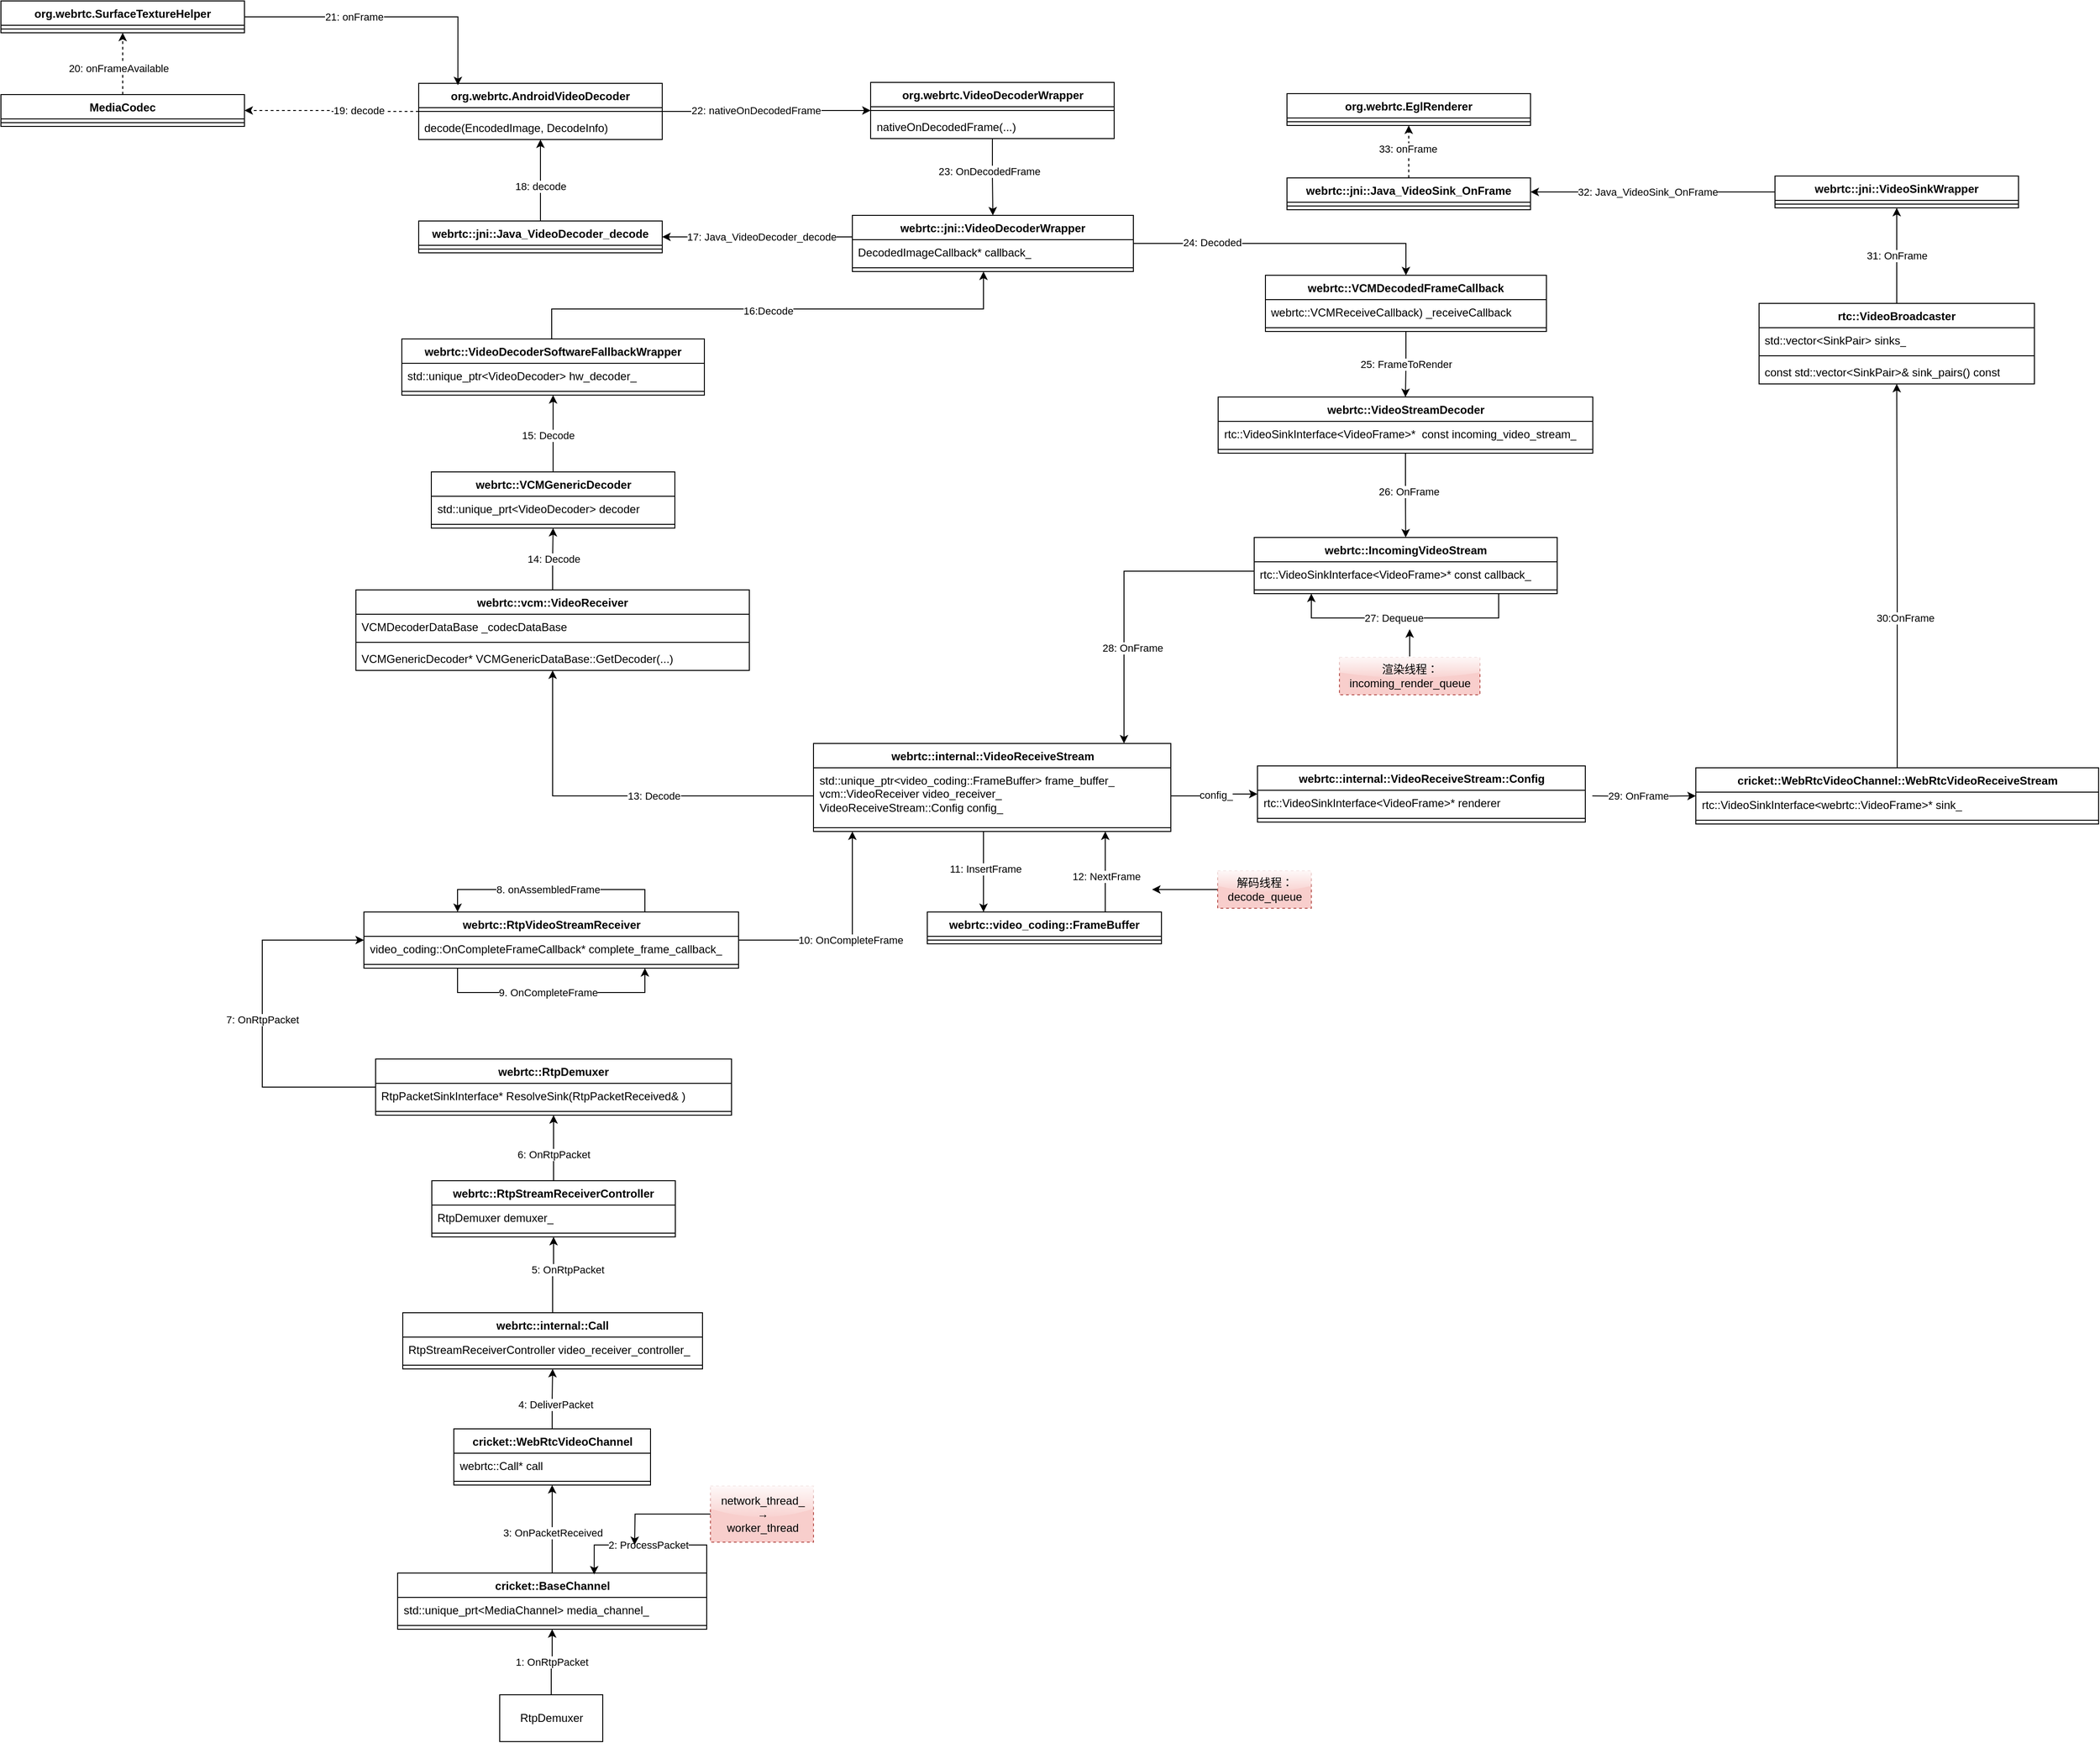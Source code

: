 <mxfile version="21.2.9" type="github">
  <diagram name="第 1 页" id="Y91na4Gqch_BXD1U8QAK">
    <mxGraphModel dx="2069" dy="1964" grid="1" gridSize="10" guides="1" tooltips="1" connect="1" arrows="1" fold="1" page="1" pageScale="1" pageWidth="827" pageHeight="1169" math="0" shadow="0">
      <root>
        <mxCell id="0" />
        <mxCell id="1" parent="0" />
        <mxCell id="4hhniNHDBgQG4xEoEFMH-8" style="edgeStyle=orthogonalEdgeStyle;rounded=0;orthogonalLoop=1;jettySize=auto;html=1;" parent="1" source="WFpVP7fEPTeog7pK3lov-11" target="WFpVP7fEPTeog7pK3lov-22" edge="1">
          <mxGeometry relative="1" as="geometry" />
        </mxCell>
        <mxCell id="4hhniNHDBgQG4xEoEFMH-9" value="3: OnPacketReceived" style="edgeLabel;html=1;align=center;verticalAlign=middle;resizable=0;points=[];" parent="4hhniNHDBgQG4xEoEFMH-8" vertex="1" connectable="0">
          <mxGeometry x="-0.074" relative="1" as="geometry">
            <mxPoint as="offset" />
          </mxGeometry>
        </mxCell>
        <mxCell id="WFpVP7fEPTeog7pK3lov-11" value="cricket::BaseChannel" style="swimlane;fontStyle=1;align=center;verticalAlign=top;childLayout=stackLayout;horizontal=1;startSize=26;horizontalStack=0;resizeParent=1;resizeParentMax=0;resizeLast=0;collapsible=1;marginBottom=0;whiteSpace=wrap;html=1;" parent="1" vertex="1">
          <mxGeometry x="-315.5" y="1150" width="330" height="60" as="geometry">
            <mxRectangle x="810" y="586" width="210" height="30" as="alternateBounds" />
          </mxGeometry>
        </mxCell>
        <mxCell id="WFpVP7fEPTeog7pK3lov-12" value="std::unique_prt&amp;lt;MediaChannel&amp;gt; media_channel_" style="text;strokeColor=none;fillColor=none;align=left;verticalAlign=top;spacingLeft=4;spacingRight=4;overflow=hidden;rotatable=0;points=[[0,0.5],[1,0.5]];portConstraint=eastwest;whiteSpace=wrap;html=1;" parent="WFpVP7fEPTeog7pK3lov-11" vertex="1">
          <mxGeometry y="26" width="330" height="26" as="geometry" />
        </mxCell>
        <mxCell id="WFpVP7fEPTeog7pK3lov-13" value="" style="line;strokeWidth=1;fillColor=none;align=left;verticalAlign=middle;spacingTop=-1;spacingLeft=3;spacingRight=3;rotatable=0;labelPosition=right;points=[];portConstraint=eastwest;strokeColor=inherit;" parent="WFpVP7fEPTeog7pK3lov-11" vertex="1">
          <mxGeometry y="52" width="330" height="8" as="geometry" />
        </mxCell>
        <mxCell id="WFpVP7fEPTeog7pK3lov-17" value="1: OnRtpPacket" style="edgeStyle=orthogonalEdgeStyle;rounded=0;orthogonalLoop=1;jettySize=auto;html=1;" parent="1" source="WFpVP7fEPTeog7pK3lov-16" target="WFpVP7fEPTeog7pK3lov-11" edge="1">
          <mxGeometry relative="1" as="geometry" />
        </mxCell>
        <mxCell id="WFpVP7fEPTeog7pK3lov-16" value="RtpDemuxer" style="html=1;whiteSpace=wrap;" parent="1" vertex="1">
          <mxGeometry x="-206.5" y="1280" width="110" height="50" as="geometry" />
        </mxCell>
        <mxCell id="WFpVP7fEPTeog7pK3lov-32" style="edgeStyle=orthogonalEdgeStyle;rounded=0;orthogonalLoop=1;jettySize=auto;html=1;" parent="1" source="WFpVP7fEPTeog7pK3lov-22" target="WFpVP7fEPTeog7pK3lov-28" edge="1">
          <mxGeometry relative="1" as="geometry" />
        </mxCell>
        <mxCell id="WFpVP7fEPTeog7pK3lov-33" value="4: DeliverPacket" style="edgeLabel;html=1;align=center;verticalAlign=middle;resizable=0;points=[];" parent="WFpVP7fEPTeog7pK3lov-32" vertex="1" connectable="0">
          <mxGeometry x="-0.257" y="2" relative="1" as="geometry">
            <mxPoint x="5" y="-2" as="offset" />
          </mxGeometry>
        </mxCell>
        <mxCell id="WFpVP7fEPTeog7pK3lov-22" value="cricket::WebRtcVideoChannel" style="swimlane;fontStyle=1;align=center;verticalAlign=top;childLayout=stackLayout;horizontal=1;startSize=26;horizontalStack=0;resizeParent=1;resizeParentMax=0;resizeLast=0;collapsible=1;marginBottom=0;whiteSpace=wrap;html=1;" parent="1" vertex="1">
          <mxGeometry x="-255.5" y="996" width="210" height="60" as="geometry">
            <mxRectangle x="800" y="461" width="230" height="30" as="alternateBounds" />
          </mxGeometry>
        </mxCell>
        <mxCell id="WFpVP7fEPTeog7pK3lov-23" value="webrtc::Call* call" style="text;strokeColor=none;fillColor=none;align=left;verticalAlign=top;spacingLeft=4;spacingRight=4;overflow=hidden;rotatable=0;points=[[0,0.5],[1,0.5]];portConstraint=eastwest;whiteSpace=wrap;html=1;" parent="WFpVP7fEPTeog7pK3lov-22" vertex="1">
          <mxGeometry y="26" width="210" height="26" as="geometry" />
        </mxCell>
        <mxCell id="WFpVP7fEPTeog7pK3lov-24" value="" style="line;strokeWidth=1;fillColor=none;align=left;verticalAlign=middle;spacingTop=-1;spacingLeft=3;spacingRight=3;rotatable=0;labelPosition=right;points=[];portConstraint=eastwest;strokeColor=inherit;" parent="WFpVP7fEPTeog7pK3lov-22" vertex="1">
          <mxGeometry y="52" width="210" height="8" as="geometry" />
        </mxCell>
        <mxCell id="WFpVP7fEPTeog7pK3lov-38" style="edgeStyle=orthogonalEdgeStyle;rounded=0;orthogonalLoop=1;jettySize=auto;html=1;" parent="1" source="WFpVP7fEPTeog7pK3lov-28" target="WFpVP7fEPTeog7pK3lov-34" edge="1">
          <mxGeometry relative="1" as="geometry" />
        </mxCell>
        <mxCell id="WFpVP7fEPTeog7pK3lov-39" value="5: OnRtpPacket" style="edgeLabel;html=1;align=center;verticalAlign=middle;resizable=0;points=[];" parent="WFpVP7fEPTeog7pK3lov-38" vertex="1" connectable="0">
          <mxGeometry x="0.217" y="-4" relative="1" as="geometry">
            <mxPoint x="11" y="3" as="offset" />
          </mxGeometry>
        </mxCell>
        <mxCell id="WFpVP7fEPTeog7pK3lov-28" value="webrtc::internal::Call" style="swimlane;fontStyle=1;align=center;verticalAlign=top;childLayout=stackLayout;horizontal=1;startSize=26;horizontalStack=0;resizeParent=1;resizeParentMax=0;resizeLast=0;collapsible=1;marginBottom=0;whiteSpace=wrap;html=1;" parent="1" vertex="1">
          <mxGeometry x="-310" y="872" width="320" height="60" as="geometry">
            <mxRectangle x="-310" y="888" width="200" height="30" as="alternateBounds" />
          </mxGeometry>
        </mxCell>
        <mxCell id="WFpVP7fEPTeog7pK3lov-29" value="RtpStreamReceiverController video_receiver_controller_" style="text;strokeColor=none;fillColor=none;align=left;verticalAlign=top;spacingLeft=4;spacingRight=4;overflow=hidden;rotatable=0;points=[[0,0.5],[1,0.5]];portConstraint=eastwest;whiteSpace=wrap;html=1;" parent="WFpVP7fEPTeog7pK3lov-28" vertex="1">
          <mxGeometry y="26" width="320" height="26" as="geometry" />
        </mxCell>
        <mxCell id="WFpVP7fEPTeog7pK3lov-30" value="" style="line;strokeWidth=1;fillColor=none;align=left;verticalAlign=middle;spacingTop=-1;spacingLeft=3;spacingRight=3;rotatable=0;labelPosition=right;points=[];portConstraint=eastwest;strokeColor=inherit;" parent="WFpVP7fEPTeog7pK3lov-28" vertex="1">
          <mxGeometry y="52" width="320" height="8" as="geometry" />
        </mxCell>
        <mxCell id="WFpVP7fEPTeog7pK3lov-44" style="edgeStyle=orthogonalEdgeStyle;rounded=0;orthogonalLoop=1;jettySize=auto;html=1;" parent="1" source="WFpVP7fEPTeog7pK3lov-34" target="WFpVP7fEPTeog7pK3lov-40" edge="1">
          <mxGeometry relative="1" as="geometry" />
        </mxCell>
        <mxCell id="WFpVP7fEPTeog7pK3lov-45" value="6: OnRtpPacket" style="edgeLabel;html=1;align=center;verticalAlign=middle;resizable=0;points=[];" parent="WFpVP7fEPTeog7pK3lov-44" vertex="1" connectable="0">
          <mxGeometry x="-0.18" relative="1" as="geometry">
            <mxPoint as="offset" />
          </mxGeometry>
        </mxCell>
        <mxCell id="WFpVP7fEPTeog7pK3lov-34" value="webrtc::RtpStreamReceiverController" style="swimlane;fontStyle=1;align=center;verticalAlign=top;childLayout=stackLayout;horizontal=1;startSize=26;horizontalStack=0;resizeParent=1;resizeParentMax=0;resizeLast=0;collapsible=1;marginBottom=0;whiteSpace=wrap;html=1;" parent="1" vertex="1">
          <mxGeometry x="-279" y="731" width="260" height="60" as="geometry">
            <mxRectangle x="-48" y="461" width="260" height="30" as="alternateBounds" />
          </mxGeometry>
        </mxCell>
        <mxCell id="WFpVP7fEPTeog7pK3lov-35" value="RtpDemuxer demuxer_" style="text;strokeColor=none;fillColor=none;align=left;verticalAlign=top;spacingLeft=4;spacingRight=4;overflow=hidden;rotatable=0;points=[[0,0.5],[1,0.5]];portConstraint=eastwest;whiteSpace=wrap;html=1;" parent="WFpVP7fEPTeog7pK3lov-34" vertex="1">
          <mxGeometry y="26" width="260" height="26" as="geometry" />
        </mxCell>
        <mxCell id="WFpVP7fEPTeog7pK3lov-36" value="" style="line;strokeWidth=1;fillColor=none;align=left;verticalAlign=middle;spacingTop=-1;spacingLeft=3;spacingRight=3;rotatable=0;labelPosition=right;points=[];portConstraint=eastwest;strokeColor=inherit;" parent="WFpVP7fEPTeog7pK3lov-34" vertex="1">
          <mxGeometry y="52" width="260" height="8" as="geometry" />
        </mxCell>
        <mxCell id="4hhniNHDBgQG4xEoEFMH-42" value="7: OnRtpPacket" style="edgeStyle=orthogonalEdgeStyle;rounded=0;orthogonalLoop=1;jettySize=auto;html=1;" parent="1" source="WFpVP7fEPTeog7pK3lov-40" target="WFpVP7fEPTeog7pK3lov-46" edge="1">
          <mxGeometry relative="1" as="geometry">
            <Array as="points">
              <mxPoint x="-460" y="631" />
              <mxPoint x="-460" y="474" />
            </Array>
          </mxGeometry>
        </mxCell>
        <mxCell id="WFpVP7fEPTeog7pK3lov-40" value="webrtc::RtpDemuxer" style="swimlane;fontStyle=1;align=center;verticalAlign=top;childLayout=stackLayout;horizontal=1;startSize=26;horizontalStack=0;resizeParent=1;resizeParentMax=0;resizeLast=0;collapsible=1;marginBottom=0;whiteSpace=wrap;html=1;" parent="1" vertex="1">
          <mxGeometry x="-339" y="601" width="380" height="60" as="geometry">
            <mxRectangle x="-6" y="370" width="176" height="30" as="alternateBounds" />
          </mxGeometry>
        </mxCell>
        <mxCell id="WFpVP7fEPTeog7pK3lov-41" value="RtpPacketSinkInterface* ResolveSink(RtpPacketReceived&amp;amp; )" style="text;strokeColor=none;fillColor=none;align=left;verticalAlign=top;spacingLeft=4;spacingRight=4;overflow=hidden;rotatable=0;points=[[0,0.5],[1,0.5]];portConstraint=eastwest;whiteSpace=wrap;html=1;" parent="WFpVP7fEPTeog7pK3lov-40" vertex="1">
          <mxGeometry y="26" width="380" height="26" as="geometry" />
        </mxCell>
        <mxCell id="WFpVP7fEPTeog7pK3lov-42" value="" style="line;strokeWidth=1;fillColor=none;align=left;verticalAlign=middle;spacingTop=-1;spacingLeft=3;spacingRight=3;rotatable=0;labelPosition=right;points=[];portConstraint=eastwest;strokeColor=inherit;" parent="WFpVP7fEPTeog7pK3lov-40" vertex="1">
          <mxGeometry y="52" width="380" height="8" as="geometry" />
        </mxCell>
        <mxCell id="WFpVP7fEPTeog7pK3lov-56" value="10: OnCompleteFrame" style="edgeStyle=orthogonalEdgeStyle;rounded=0;orthogonalLoop=1;jettySize=auto;html=1;" parent="1" source="WFpVP7fEPTeog7pK3lov-46" target="WFpVP7fEPTeog7pK3lov-52" edge="1">
          <mxGeometry relative="1" as="geometry">
            <mxPoint x="880" y="385" as="targetPoint" />
            <Array as="points">
              <mxPoint x="170" y="474" />
            </Array>
          </mxGeometry>
        </mxCell>
        <mxCell id="WFpVP7fEPTeog7pK3lov-46" value="webrtc::RtpVideoStreamReceiver" style="swimlane;fontStyle=1;align=center;verticalAlign=top;childLayout=stackLayout;horizontal=1;startSize=26;horizontalStack=0;resizeParent=1;resizeParentMax=0;resizeLast=0;collapsible=1;marginBottom=0;whiteSpace=wrap;html=1;" parent="1" vertex="1">
          <mxGeometry x="-351.5" y="443.95" width="400" height="60" as="geometry">
            <mxRectangle x="300" y="370" width="290" height="30" as="alternateBounds" />
          </mxGeometry>
        </mxCell>
        <mxCell id="WFpVP7fEPTeog7pK3lov-47" value="video_coding::OnCompleteFrameCallback* complete_frame_callback_" style="text;strokeColor=none;fillColor=none;align=left;verticalAlign=top;spacingLeft=4;spacingRight=4;overflow=hidden;rotatable=0;points=[[0,0.5],[1,0.5]];portConstraint=eastwest;whiteSpace=wrap;html=1;" parent="WFpVP7fEPTeog7pK3lov-46" vertex="1">
          <mxGeometry y="26" width="400" height="26" as="geometry" />
        </mxCell>
        <mxCell id="WFpVP7fEPTeog7pK3lov-48" value="" style="line;strokeWidth=1;fillColor=none;align=left;verticalAlign=middle;spacingTop=-1;spacingLeft=3;spacingRight=3;rotatable=0;labelPosition=right;points=[];portConstraint=eastwest;strokeColor=inherit;" parent="WFpVP7fEPTeog7pK3lov-46" vertex="1">
          <mxGeometry y="52" width="400" height="8" as="geometry" />
        </mxCell>
        <mxCell id="4hhniNHDBgQG4xEoEFMH-48" style="edgeStyle=orthogonalEdgeStyle;rounded=0;orthogonalLoop=1;jettySize=auto;html=1;" parent="1" source="WFpVP7fEPTeog7pK3lov-52" target="WFpVP7fEPTeog7pK3lov-68" edge="1">
          <mxGeometry relative="1" as="geometry">
            <Array as="points">
              <mxPoint x="-150" y="320" />
            </Array>
          </mxGeometry>
        </mxCell>
        <mxCell id="4hhniNHDBgQG4xEoEFMH-49" value="13: Decode" style="edgeLabel;html=1;align=center;verticalAlign=middle;resizable=0;points=[];" parent="4hhniNHDBgQG4xEoEFMH-48" vertex="1" connectable="0">
          <mxGeometry x="0.125" y="2" relative="1" as="geometry">
            <mxPoint x="61" y="-2" as="offset" />
          </mxGeometry>
        </mxCell>
        <mxCell id="4hhniNHDBgQG4xEoEFMH-67" style="edgeStyle=orthogonalEdgeStyle;rounded=0;orthogonalLoop=1;jettySize=auto;html=1;" parent="1" source="WFpVP7fEPTeog7pK3lov-52" target="WFpVP7fEPTeog7pK3lov-79" edge="1">
          <mxGeometry relative="1" as="geometry">
            <Array as="points">
              <mxPoint x="310" y="390" />
              <mxPoint x="310" y="390" />
            </Array>
          </mxGeometry>
        </mxCell>
        <mxCell id="4hhniNHDBgQG4xEoEFMH-68" value="11: InsertFrame" style="edgeLabel;html=1;align=center;verticalAlign=middle;resizable=0;points=[];" parent="4hhniNHDBgQG4xEoEFMH-67" vertex="1" connectable="0">
          <mxGeometry x="-0.065" y="2" relative="1" as="geometry">
            <mxPoint as="offset" />
          </mxGeometry>
        </mxCell>
        <mxCell id="WFpVP7fEPTeog7pK3lov-52" value="webrtc::internal::VideoReceiveStream" style="swimlane;fontStyle=1;align=center;verticalAlign=top;childLayout=stackLayout;horizontal=1;startSize=26;horizontalStack=0;resizeParent=1;resizeParentMax=0;resizeLast=0;collapsible=1;marginBottom=0;whiteSpace=wrap;html=1;rotation=0;" parent="1" vertex="1">
          <mxGeometry x="128.5" y="264" width="381.5" height="94" as="geometry">
            <mxRectangle x="760" y="370" width="850" height="30" as="alternateBounds" />
          </mxGeometry>
        </mxCell>
        <mxCell id="WFpVP7fEPTeog7pK3lov-53" value="std::unique_ptr&amp;lt;video_coding::FrameBuffer&amp;gt; frame_buffer_&lt;br&gt;vcm::VideoReceiver video_receiver_&lt;br&gt;VideoReceiveStream::Config config_" style="text;strokeColor=none;fillColor=none;align=left;verticalAlign=top;spacingLeft=4;spacingRight=4;overflow=hidden;rotatable=0;points=[[0,0.5],[1,0.5]];portConstraint=eastwest;whiteSpace=wrap;html=1;rotation=0;" parent="WFpVP7fEPTeog7pK3lov-52" vertex="1">
          <mxGeometry y="26" width="381.5" height="60" as="geometry" />
        </mxCell>
        <mxCell id="WFpVP7fEPTeog7pK3lov-54" value="" style="line;strokeWidth=1;fillColor=none;align=left;verticalAlign=middle;spacingTop=-1;spacingLeft=3;spacingRight=3;rotatable=0;labelPosition=right;points=[];portConstraint=eastwest;strokeColor=inherit;" parent="WFpVP7fEPTeog7pK3lov-52" vertex="1">
          <mxGeometry y="86" width="381.5" height="8" as="geometry" />
        </mxCell>
        <mxCell id="WFpVP7fEPTeog7pK3lov-78" value="14: Decode" style="edgeStyle=orthogonalEdgeStyle;rounded=0;orthogonalLoop=1;jettySize=auto;html=1;" parent="1" source="WFpVP7fEPTeog7pK3lov-68" target="WFpVP7fEPTeog7pK3lov-74" edge="1">
          <mxGeometry relative="1" as="geometry" />
        </mxCell>
        <mxCell id="WFpVP7fEPTeog7pK3lov-68" value="webrtc::vcm::VideoReceiver" style="swimlane;fontStyle=1;align=center;verticalAlign=top;childLayout=stackLayout;horizontal=1;startSize=26;horizontalStack=0;resizeParent=1;resizeParentMax=0;resizeLast=0;collapsible=1;marginBottom=0;whiteSpace=wrap;html=1;" parent="1" vertex="1">
          <mxGeometry x="-360" y="100" width="420" height="86" as="geometry">
            <mxRectangle x="650" y="260" width="263" height="30" as="alternateBounds" />
          </mxGeometry>
        </mxCell>
        <mxCell id="WFpVP7fEPTeog7pK3lov-69" value="VCMDecoderDataBase _codecDataBase" style="text;strokeColor=none;fillColor=none;align=left;verticalAlign=top;spacingLeft=4;spacingRight=4;overflow=hidden;rotatable=0;points=[[0,0.5],[1,0.5]];portConstraint=eastwest;whiteSpace=wrap;html=1;" parent="WFpVP7fEPTeog7pK3lov-68" vertex="1">
          <mxGeometry y="26" width="420" height="26" as="geometry" />
        </mxCell>
        <mxCell id="WFpVP7fEPTeog7pK3lov-70" value="" style="line;strokeWidth=1;fillColor=none;align=left;verticalAlign=middle;spacingTop=-1;spacingLeft=3;spacingRight=3;rotatable=0;labelPosition=right;points=[];portConstraint=eastwest;strokeColor=inherit;" parent="WFpVP7fEPTeog7pK3lov-68" vertex="1">
          <mxGeometry y="52" width="420" height="8" as="geometry" />
        </mxCell>
        <mxCell id="WFpVP7fEPTeog7pK3lov-71" value="VCMGenericDecoder* VCMGenericDataBase::GetDecoder(...)" style="text;strokeColor=none;fillColor=none;align=left;verticalAlign=top;spacingLeft=4;spacingRight=4;overflow=hidden;rotatable=0;points=[[0,0.5],[1,0.5]];portConstraint=eastwest;whiteSpace=wrap;html=1;" parent="WFpVP7fEPTeog7pK3lov-68" vertex="1">
          <mxGeometry y="60" width="420" height="26" as="geometry" />
        </mxCell>
        <mxCell id="WFpVP7fEPTeog7pK3lov-101" style="edgeStyle=orthogonalEdgeStyle;rounded=0;orthogonalLoop=1;jettySize=auto;html=1;" parent="1" source="WFpVP7fEPTeog7pK3lov-74" target="WFpVP7fEPTeog7pK3lov-97" edge="1">
          <mxGeometry relative="1" as="geometry" />
        </mxCell>
        <mxCell id="WFpVP7fEPTeog7pK3lov-102" value="15: Decode" style="edgeLabel;html=1;align=center;verticalAlign=middle;resizable=0;points=[];" parent="WFpVP7fEPTeog7pK3lov-101" vertex="1" connectable="0">
          <mxGeometry x="-0.148" y="4" relative="1" as="geometry">
            <mxPoint x="-2" y="-4" as="offset" />
          </mxGeometry>
        </mxCell>
        <mxCell id="WFpVP7fEPTeog7pK3lov-74" value="webrtc::VCMGenericDecoder" style="swimlane;fontStyle=1;align=center;verticalAlign=top;childLayout=stackLayout;horizontal=1;startSize=26;horizontalStack=0;resizeParent=1;resizeParentMax=0;resizeLast=0;collapsible=1;marginBottom=0;whiteSpace=wrap;html=1;" parent="1" vertex="1">
          <mxGeometry x="-279.5" y="-26" width="260" height="60" as="geometry">
            <mxRectangle x="140" y="260" width="203" height="30" as="alternateBounds" />
          </mxGeometry>
        </mxCell>
        <mxCell id="WFpVP7fEPTeog7pK3lov-75" value="std::unique_prt&amp;lt;VideoDecoder&amp;gt; decoder" style="text;strokeColor=none;fillColor=none;align=left;verticalAlign=top;spacingLeft=4;spacingRight=4;overflow=hidden;rotatable=0;points=[[0,0.5],[1,0.5]];portConstraint=eastwest;whiteSpace=wrap;html=1;" parent="WFpVP7fEPTeog7pK3lov-74" vertex="1">
          <mxGeometry y="26" width="260" height="26" as="geometry" />
        </mxCell>
        <mxCell id="WFpVP7fEPTeog7pK3lov-76" value="" style="line;strokeWidth=1;fillColor=none;align=left;verticalAlign=middle;spacingTop=-1;spacingLeft=3;spacingRight=3;rotatable=0;labelPosition=right;points=[];portConstraint=eastwest;strokeColor=inherit;" parent="WFpVP7fEPTeog7pK3lov-74" vertex="1">
          <mxGeometry y="52" width="260" height="8" as="geometry" />
        </mxCell>
        <mxCell id="4hhniNHDBgQG4xEoEFMH-69" style="edgeStyle=orthogonalEdgeStyle;rounded=0;orthogonalLoop=1;jettySize=auto;html=1;" parent="1" source="WFpVP7fEPTeog7pK3lov-79" target="WFpVP7fEPTeog7pK3lov-52" edge="1">
          <mxGeometry relative="1" as="geometry">
            <Array as="points">
              <mxPoint x="440" y="390" />
              <mxPoint x="440" y="390" />
            </Array>
          </mxGeometry>
        </mxCell>
        <mxCell id="4hhniNHDBgQG4xEoEFMH-70" value="12: NextFrame" style="edgeLabel;html=1;align=center;verticalAlign=middle;resizable=0;points=[];" parent="4hhniNHDBgQG4xEoEFMH-69" vertex="1" connectable="0">
          <mxGeometry x="-0.103" y="-1" relative="1" as="geometry">
            <mxPoint as="offset" />
          </mxGeometry>
        </mxCell>
        <mxCell id="WFpVP7fEPTeog7pK3lov-79" value="webrtc::video_coding::FrameBuffer" style="swimlane;fontStyle=1;align=center;verticalAlign=top;childLayout=stackLayout;horizontal=1;startSize=26;horizontalStack=0;resizeParent=1;resizeParentMax=0;resizeLast=0;collapsible=1;marginBottom=0;whiteSpace=wrap;html=1;" parent="1" vertex="1">
          <mxGeometry x="250" y="443.95" width="250" height="34" as="geometry">
            <mxRectangle x="930" y="260" width="240" height="30" as="alternateBounds" />
          </mxGeometry>
        </mxCell>
        <mxCell id="WFpVP7fEPTeog7pK3lov-81" value="" style="line;strokeWidth=1;fillColor=none;align=left;verticalAlign=middle;spacingTop=-1;spacingLeft=3;spacingRight=3;rotatable=0;labelPosition=right;points=[];portConstraint=eastwest;strokeColor=inherit;" parent="WFpVP7fEPTeog7pK3lov-79" vertex="1">
          <mxGeometry y="26" width="250" height="8" as="geometry" />
        </mxCell>
        <mxCell id="WFpVP7fEPTeog7pK3lov-107" style="edgeStyle=orthogonalEdgeStyle;rounded=0;orthogonalLoop=1;jettySize=auto;html=1;" parent="1" source="WFpVP7fEPTeog7pK3lov-97" target="WFpVP7fEPTeog7pK3lov-103" edge="1">
          <mxGeometry relative="1" as="geometry">
            <Array as="points">
              <mxPoint x="-151" y="-200" />
              <mxPoint x="310" y="-200" />
            </Array>
          </mxGeometry>
        </mxCell>
        <mxCell id="WFpVP7fEPTeog7pK3lov-108" value="16:Decode" style="edgeLabel;html=1;align=center;verticalAlign=middle;resizable=0;points=[];" parent="WFpVP7fEPTeog7pK3lov-107" vertex="1" connectable="0">
          <mxGeometry x="-0.017" y="-2" relative="1" as="geometry">
            <mxPoint x="1" as="offset" />
          </mxGeometry>
        </mxCell>
        <mxCell id="WFpVP7fEPTeog7pK3lov-97" value="webrtc::VideoDecoderSoftwareFallbackWrapper" style="swimlane;fontStyle=1;align=center;verticalAlign=top;childLayout=stackLayout;horizontal=1;startSize=26;horizontalStack=0;resizeParent=1;resizeParentMax=0;resizeLast=0;collapsible=1;marginBottom=0;whiteSpace=wrap;html=1;" parent="1" vertex="1">
          <mxGeometry x="-311" y="-168" width="323" height="60" as="geometry">
            <mxRectangle x="-267" y="262" width="299" height="30" as="alternateBounds" />
          </mxGeometry>
        </mxCell>
        <mxCell id="WFpVP7fEPTeog7pK3lov-98" value="std::unique_ptr&amp;lt;VideoDecoder&amp;gt; hw_decoder_" style="text;strokeColor=none;fillColor=none;align=left;verticalAlign=top;spacingLeft=4;spacingRight=4;overflow=hidden;rotatable=0;points=[[0,0.5],[1,0.5]];portConstraint=eastwest;whiteSpace=wrap;html=1;" parent="WFpVP7fEPTeog7pK3lov-97" vertex="1">
          <mxGeometry y="26" width="323" height="26" as="geometry" />
        </mxCell>
        <mxCell id="WFpVP7fEPTeog7pK3lov-99" value="" style="line;strokeWidth=1;fillColor=none;align=left;verticalAlign=middle;spacingTop=-1;spacingLeft=3;spacingRight=3;rotatable=0;labelPosition=right;points=[];portConstraint=eastwest;strokeColor=inherit;" parent="WFpVP7fEPTeog7pK3lov-97" vertex="1">
          <mxGeometry y="52" width="323" height="8" as="geometry" />
        </mxCell>
        <mxCell id="4hhniNHDBgQG4xEoEFMH-19" style="edgeStyle=orthogonalEdgeStyle;rounded=0;orthogonalLoop=1;jettySize=auto;html=1;" parent="1" source="WFpVP7fEPTeog7pK3lov-103" target="WFpVP7fEPTeog7pK3lov-109" edge="1">
          <mxGeometry relative="1" as="geometry">
            <Array as="points">
              <mxPoint x="80" y="-277" />
              <mxPoint x="80" y="-277" />
            </Array>
          </mxGeometry>
        </mxCell>
        <mxCell id="4hhniNHDBgQG4xEoEFMH-20" value="17: Java_VideoDecoder_decode" style="edgeLabel;html=1;align=center;verticalAlign=middle;resizable=0;points=[];" parent="4hhniNHDBgQG4xEoEFMH-19" vertex="1" connectable="0">
          <mxGeometry x="0.21" relative="1" as="geometry">
            <mxPoint x="26" as="offset" />
          </mxGeometry>
        </mxCell>
        <mxCell id="4hhniNHDBgQG4xEoEFMH-34" style="edgeStyle=orthogonalEdgeStyle;rounded=0;orthogonalLoop=1;jettySize=auto;html=1;" parent="1" source="WFpVP7fEPTeog7pK3lov-103" target="WFpVP7fEPTeog7pK3lov-152" edge="1">
          <mxGeometry relative="1" as="geometry" />
        </mxCell>
        <mxCell id="4hhniNHDBgQG4xEoEFMH-35" value="24: Decoded" style="edgeLabel;html=1;align=center;verticalAlign=middle;resizable=0;points=[];" parent="4hhniNHDBgQG4xEoEFMH-34" vertex="1" connectable="0">
          <mxGeometry x="-0.486" y="2" relative="1" as="geometry">
            <mxPoint y="1" as="offset" />
          </mxGeometry>
        </mxCell>
        <mxCell id="WFpVP7fEPTeog7pK3lov-103" value="webrtc::jni::VideoDecoderWrapper" style="swimlane;fontStyle=1;align=center;verticalAlign=top;childLayout=stackLayout;horizontal=1;startSize=26;horizontalStack=0;resizeParent=1;resizeParentMax=0;resizeLast=0;collapsible=1;marginBottom=0;whiteSpace=wrap;html=1;rotation=0;" parent="1" vertex="1">
          <mxGeometry x="170" y="-300" width="300" height="60" as="geometry">
            <mxRectangle x="-317" y="170" width="1287" height="30" as="alternateBounds" />
          </mxGeometry>
        </mxCell>
        <mxCell id="WFpVP7fEPTeog7pK3lov-104" value="DecodedImageCallback* callback_" style="text;strokeColor=none;fillColor=none;align=left;verticalAlign=top;spacingLeft=4;spacingRight=4;overflow=hidden;rotatable=0;points=[[0,0.5],[1,0.5]];portConstraint=eastwest;whiteSpace=wrap;html=1;" parent="WFpVP7fEPTeog7pK3lov-103" vertex="1">
          <mxGeometry y="26" width="300" height="26" as="geometry" />
        </mxCell>
        <mxCell id="WFpVP7fEPTeog7pK3lov-105" value="" style="line;strokeWidth=1;fillColor=none;align=left;verticalAlign=middle;spacingTop=-1;spacingLeft=3;spacingRight=3;rotatable=0;labelPosition=right;points=[];portConstraint=eastwest;strokeColor=inherit;" parent="WFpVP7fEPTeog7pK3lov-103" vertex="1">
          <mxGeometry y="52" width="300" height="8" as="geometry" />
        </mxCell>
        <mxCell id="WFpVP7fEPTeog7pK3lov-217" style="edgeStyle=orthogonalEdgeStyle;rounded=0;orthogonalLoop=1;jettySize=auto;html=1;" parent="1" source="WFpVP7fEPTeog7pK3lov-109" target="WFpVP7fEPTeog7pK3lov-115" edge="1">
          <mxGeometry relative="1" as="geometry" />
        </mxCell>
        <mxCell id="WFpVP7fEPTeog7pK3lov-218" value="18: decode" style="edgeLabel;html=1;align=center;verticalAlign=middle;resizable=0;points=[];" parent="WFpVP7fEPTeog7pK3lov-217" vertex="1" connectable="0">
          <mxGeometry x="-0.237" y="-1" relative="1" as="geometry">
            <mxPoint x="-1" y="-4" as="offset" />
          </mxGeometry>
        </mxCell>
        <mxCell id="WFpVP7fEPTeog7pK3lov-109" value="webrtc::jni::Java_VideoDecoder_decode" style="swimlane;fontStyle=1;align=center;verticalAlign=top;childLayout=stackLayout;horizontal=1;startSize=26;horizontalStack=0;resizeParent=1;resizeParentMax=0;resizeLast=0;collapsible=1;marginBottom=0;whiteSpace=wrap;html=1;" parent="1" vertex="1">
          <mxGeometry x="-293" y="-294" width="260" height="34" as="geometry">
            <mxRectangle x="467" y="170" width="299" height="30" as="alternateBounds" />
          </mxGeometry>
        </mxCell>
        <mxCell id="WFpVP7fEPTeog7pK3lov-111" value="" style="line;strokeWidth=1;fillColor=none;align=left;verticalAlign=middle;spacingTop=-1;spacingLeft=3;spacingRight=3;rotatable=0;labelPosition=right;points=[];portConstraint=eastwest;strokeColor=inherit;" parent="WFpVP7fEPTeog7pK3lov-109" vertex="1">
          <mxGeometry y="26" width="260" height="8" as="geometry" />
        </mxCell>
        <mxCell id="4hhniNHDBgQG4xEoEFMH-50" style="edgeStyle=orthogonalEdgeStyle;rounded=0;orthogonalLoop=1;jettySize=auto;html=1;dashed=1;" parent="1" source="WFpVP7fEPTeog7pK3lov-115" target="WFpVP7fEPTeog7pK3lov-124" edge="1">
          <mxGeometry relative="1" as="geometry" />
        </mxCell>
        <mxCell id="4hhniNHDBgQG4xEoEFMH-51" value="19: decode" style="edgeLabel;html=1;align=center;verticalAlign=middle;resizable=0;points=[];" parent="4hhniNHDBgQG4xEoEFMH-50" vertex="1" connectable="0">
          <mxGeometry x="-0.313" y="-1" relative="1" as="geometry">
            <mxPoint as="offset" />
          </mxGeometry>
        </mxCell>
        <mxCell id="4hhniNHDBgQG4xEoEFMH-71" style="edgeStyle=orthogonalEdgeStyle;rounded=0;orthogonalLoop=1;jettySize=auto;html=1;" parent="1" source="WFpVP7fEPTeog7pK3lov-115" target="4hhniNHDBgQG4xEoEFMH-23" edge="1">
          <mxGeometry relative="1" as="geometry" />
        </mxCell>
        <mxCell id="4hhniNHDBgQG4xEoEFMH-72" value="22: nativeOnDecodedFrame" style="edgeLabel;html=1;align=center;verticalAlign=middle;resizable=0;points=[];" parent="4hhniNHDBgQG4xEoEFMH-71" vertex="1" connectable="0">
          <mxGeometry x="-0.185" y="4" relative="1" as="geometry">
            <mxPoint x="9" y="3" as="offset" />
          </mxGeometry>
        </mxCell>
        <mxCell id="WFpVP7fEPTeog7pK3lov-115" value="org.webrtc.AndroidVideoDecoder" style="swimlane;fontStyle=1;align=center;verticalAlign=top;childLayout=stackLayout;horizontal=1;startSize=26;horizontalStack=0;resizeParent=1;resizeParentMax=0;resizeLast=0;collapsible=1;marginBottom=0;whiteSpace=wrap;html=1;" parent="1" vertex="1">
          <mxGeometry x="-293" y="-441" width="260" height="60" as="geometry">
            <mxRectangle x="489" y="79" width="255" height="30" as="alternateBounds" />
          </mxGeometry>
        </mxCell>
        <mxCell id="WFpVP7fEPTeog7pK3lov-117" value="" style="line;strokeWidth=1;fillColor=none;align=left;verticalAlign=middle;spacingTop=-1;spacingLeft=3;spacingRight=3;rotatable=0;labelPosition=right;points=[];portConstraint=eastwest;strokeColor=inherit;" parent="WFpVP7fEPTeog7pK3lov-115" vertex="1">
          <mxGeometry y="26" width="260" height="8" as="geometry" />
        </mxCell>
        <mxCell id="WFpVP7fEPTeog7pK3lov-118" value="decode(EncodedImage, DecodeInfo)" style="text;strokeColor=none;fillColor=none;align=left;verticalAlign=top;spacingLeft=4;spacingRight=4;overflow=hidden;rotatable=0;points=[[0,0.5],[1,0.5]];portConstraint=eastwest;whiteSpace=wrap;html=1;" parent="WFpVP7fEPTeog7pK3lov-115" vertex="1">
          <mxGeometry y="34" width="260" height="26" as="geometry" />
        </mxCell>
        <mxCell id="WFpVP7fEPTeog7pK3lov-135" style="edgeStyle=orthogonalEdgeStyle;rounded=0;orthogonalLoop=1;jettySize=auto;html=1;dashed=1;" parent="1" source="WFpVP7fEPTeog7pK3lov-124" target="WFpVP7fEPTeog7pK3lov-131" edge="1">
          <mxGeometry relative="1" as="geometry" />
        </mxCell>
        <mxCell id="WFpVP7fEPTeog7pK3lov-136" value="20:&amp;nbsp;onFrameAvailable&amp;nbsp;" style="edgeLabel;html=1;align=center;verticalAlign=middle;resizable=0;points=[];" parent="WFpVP7fEPTeog7pK3lov-135" vertex="1" connectable="0">
          <mxGeometry x="-0.1" y="4" relative="1" as="geometry">
            <mxPoint x="1" y="1" as="offset" />
          </mxGeometry>
        </mxCell>
        <mxCell id="WFpVP7fEPTeog7pK3lov-124" value="MediaCodec" style="swimlane;fontStyle=1;align=center;verticalAlign=top;childLayout=stackLayout;horizontal=1;startSize=26;horizontalStack=0;resizeParent=1;resizeParentMax=0;resizeLast=0;collapsible=1;marginBottom=0;whiteSpace=wrap;html=1;" parent="1" vertex="1">
          <mxGeometry x="-739" y="-429" width="260" height="34" as="geometry">
            <mxRectangle x="139" y="79" width="125" height="30" as="alternateBounds" />
          </mxGeometry>
        </mxCell>
        <mxCell id="WFpVP7fEPTeog7pK3lov-126" value="" style="line;strokeWidth=1;fillColor=none;align=left;verticalAlign=middle;spacingTop=-1;spacingLeft=3;spacingRight=3;rotatable=0;labelPosition=right;points=[];portConstraint=eastwest;strokeColor=inherit;" parent="WFpVP7fEPTeog7pK3lov-124" vertex="1">
          <mxGeometry y="26" width="260" height="8" as="geometry" />
        </mxCell>
        <mxCell id="WFpVP7fEPTeog7pK3lov-226" style="edgeStyle=orthogonalEdgeStyle;rounded=0;orthogonalLoop=1;jettySize=auto;html=1;entryX=0.161;entryY=0.033;entryDx=0;entryDy=0;entryPerimeter=0;" parent="1" source="WFpVP7fEPTeog7pK3lov-131" target="WFpVP7fEPTeog7pK3lov-115" edge="1">
          <mxGeometry relative="1" as="geometry" />
        </mxCell>
        <mxCell id="WFpVP7fEPTeog7pK3lov-227" value="21: onFrame" style="edgeLabel;html=1;align=center;verticalAlign=middle;resizable=0;points=[];" parent="WFpVP7fEPTeog7pK3lov-226" vertex="1" connectable="0">
          <mxGeometry x="0.314" y="-1" relative="1" as="geometry">
            <mxPoint x="-81" y="-1" as="offset" />
          </mxGeometry>
        </mxCell>
        <mxCell id="WFpVP7fEPTeog7pK3lov-131" value="org.webrtc.SurfaceTextureHelper" style="swimlane;fontStyle=1;align=center;verticalAlign=top;childLayout=stackLayout;horizontal=1;startSize=26;horizontalStack=0;resizeParent=1;resizeParentMax=0;resizeLast=0;collapsible=1;marginBottom=0;whiteSpace=wrap;html=1;" parent="1" vertex="1">
          <mxGeometry x="-739" y="-529" width="260" height="34" as="geometry">
            <mxRectangle x="74" y="-11" width="255" height="30" as="alternateBounds" />
          </mxGeometry>
        </mxCell>
        <mxCell id="WFpVP7fEPTeog7pK3lov-133" value="" style="line;strokeWidth=1;fillColor=none;align=left;verticalAlign=middle;spacingTop=-1;spacingLeft=3;spacingRight=3;rotatable=0;labelPosition=right;points=[];portConstraint=eastwest;strokeColor=inherit;" parent="WFpVP7fEPTeog7pK3lov-131" vertex="1">
          <mxGeometry y="26" width="260" height="8" as="geometry" />
        </mxCell>
        <mxCell id="4hhniNHDBgQG4xEoEFMH-53" value="25: FrameToRender" style="edgeStyle=orthogonalEdgeStyle;rounded=0;orthogonalLoop=1;jettySize=auto;html=1;" parent="1" source="WFpVP7fEPTeog7pK3lov-152" target="WFpVP7fEPTeog7pK3lov-159" edge="1">
          <mxGeometry relative="1" as="geometry" />
        </mxCell>
        <mxCell id="WFpVP7fEPTeog7pK3lov-152" value="webrtc::VCMDecodedFrameCallback" style="swimlane;fontStyle=1;align=center;verticalAlign=top;childLayout=stackLayout;horizontal=1;startSize=26;horizontalStack=0;resizeParent=1;resizeParentMax=0;resizeLast=0;collapsible=1;marginBottom=0;whiteSpace=wrap;html=1;" parent="1" vertex="1">
          <mxGeometry x="611" y="-236" width="300" height="60" as="geometry">
            <mxRectangle x="1350" y="261" width="255" height="30" as="alternateBounds" />
          </mxGeometry>
        </mxCell>
        <mxCell id="WFpVP7fEPTeog7pK3lov-153" value="webrtc::VCMReceiveCallback) _receiveCallback" style="text;strokeColor=none;fillColor=none;align=left;verticalAlign=top;spacingLeft=4;spacingRight=4;overflow=hidden;rotatable=0;points=[[0,0.5],[1,0.5]];portConstraint=eastwest;whiteSpace=wrap;html=1;" parent="WFpVP7fEPTeog7pK3lov-152" vertex="1">
          <mxGeometry y="26" width="300" height="26" as="geometry" />
        </mxCell>
        <mxCell id="WFpVP7fEPTeog7pK3lov-154" value="" style="line;strokeWidth=1;fillColor=none;align=left;verticalAlign=middle;spacingTop=-1;spacingLeft=3;spacingRight=3;rotatable=0;labelPosition=right;points=[];portConstraint=eastwest;strokeColor=inherit;" parent="WFpVP7fEPTeog7pK3lov-152" vertex="1">
          <mxGeometry y="52" width="300" height="8" as="geometry" />
        </mxCell>
        <mxCell id="WFpVP7fEPTeog7pK3lov-169" style="edgeStyle=orthogonalEdgeStyle;rounded=0;orthogonalLoop=1;jettySize=auto;html=1;" parent="1" source="WFpVP7fEPTeog7pK3lov-159" target="WFpVP7fEPTeog7pK3lov-165" edge="1">
          <mxGeometry relative="1" as="geometry" />
        </mxCell>
        <mxCell id="WFpVP7fEPTeog7pK3lov-170" value="26: OnFrame" style="edgeLabel;html=1;align=center;verticalAlign=middle;resizable=0;points=[];" parent="WFpVP7fEPTeog7pK3lov-169" vertex="1" connectable="0">
          <mxGeometry x="-0.022" y="3" relative="1" as="geometry">
            <mxPoint y="-3" as="offset" />
          </mxGeometry>
        </mxCell>
        <mxCell id="WFpVP7fEPTeog7pK3lov-159" value="webrtc::VideoStreamDecoder" style="swimlane;fontStyle=1;align=center;verticalAlign=top;childLayout=stackLayout;horizontal=1;startSize=26;horizontalStack=0;resizeParent=1;resizeParentMax=0;resizeLast=0;collapsible=1;marginBottom=0;whiteSpace=wrap;html=1;" parent="1" vertex="1">
          <mxGeometry x="560.5" y="-106" width="400" height="60" as="geometry">
            <mxRectangle x="963.5" y="-50" width="255" height="30" as="alternateBounds" />
          </mxGeometry>
        </mxCell>
        <mxCell id="WFpVP7fEPTeog7pK3lov-160" value="rtc::VideoSinkInterface&amp;lt;VideoFrame&amp;gt;*&amp;nbsp; const incoming_video_stream_" style="text;strokeColor=none;fillColor=none;align=left;verticalAlign=top;spacingLeft=4;spacingRight=4;overflow=hidden;rotatable=0;points=[[0,0.5],[1,0.5]];portConstraint=eastwest;whiteSpace=wrap;html=1;" parent="WFpVP7fEPTeog7pK3lov-159" vertex="1">
          <mxGeometry y="26" width="400" height="26" as="geometry" />
        </mxCell>
        <mxCell id="WFpVP7fEPTeog7pK3lov-161" value="" style="line;strokeWidth=1;fillColor=none;align=left;verticalAlign=middle;spacingTop=-1;spacingLeft=3;spacingRight=3;rotatable=0;labelPosition=right;points=[];portConstraint=eastwest;strokeColor=inherit;" parent="WFpVP7fEPTeog7pK3lov-159" vertex="1">
          <mxGeometry y="52" width="400" height="8" as="geometry" />
        </mxCell>
        <mxCell id="4hhniNHDBgQG4xEoEFMH-63" style="edgeStyle=orthogonalEdgeStyle;rounded=0;orthogonalLoop=1;jettySize=auto;html=1;" parent="1" source="WFpVP7fEPTeog7pK3lov-165" target="WFpVP7fEPTeog7pK3lov-52" edge="1">
          <mxGeometry relative="1" as="geometry">
            <Array as="points">
              <mxPoint x="460" y="80" />
            </Array>
          </mxGeometry>
        </mxCell>
        <mxCell id="4hhniNHDBgQG4xEoEFMH-64" value="28: OnFrame" style="edgeLabel;html=1;align=center;verticalAlign=middle;resizable=0;points=[];" parent="4hhniNHDBgQG4xEoEFMH-63" vertex="1" connectable="0">
          <mxGeometry x="-0.321" relative="1" as="geometry">
            <mxPoint x="-21" y="82" as="offset" />
          </mxGeometry>
        </mxCell>
        <mxCell id="WFpVP7fEPTeog7pK3lov-165" value="webrtc::IncomingVideoStream" style="swimlane;fontStyle=1;align=center;verticalAlign=top;childLayout=stackLayout;horizontal=1;startSize=26;horizontalStack=0;resizeParent=1;resizeParentMax=0;resizeLast=0;collapsible=1;marginBottom=0;whiteSpace=wrap;html=1;" parent="1" vertex="1">
          <mxGeometry x="599" y="44" width="323.5" height="60" as="geometry">
            <mxRectangle x="963.5" y="100" width="255" height="30" as="alternateBounds" />
          </mxGeometry>
        </mxCell>
        <mxCell id="WFpVP7fEPTeog7pK3lov-166" value="rtc::VideoSinkInterface&amp;lt;VideoFrame&amp;gt;* const callback_" style="text;strokeColor=none;fillColor=none;align=left;verticalAlign=top;spacingLeft=4;spacingRight=4;overflow=hidden;rotatable=0;points=[[0,0.5],[1,0.5]];portConstraint=eastwest;whiteSpace=wrap;html=1;" parent="WFpVP7fEPTeog7pK3lov-165" vertex="1">
          <mxGeometry y="26" width="323.5" height="26" as="geometry" />
        </mxCell>
        <mxCell id="WFpVP7fEPTeog7pK3lov-167" value="" style="line;strokeWidth=1;fillColor=none;align=left;verticalAlign=middle;spacingTop=-1;spacingLeft=3;spacingRight=3;rotatable=0;labelPosition=right;points=[];portConstraint=eastwest;strokeColor=inherit;" parent="WFpVP7fEPTeog7pK3lov-165" vertex="1">
          <mxGeometry y="52" width="323.5" height="8" as="geometry" />
        </mxCell>
        <mxCell id="WFpVP7fEPTeog7pK3lov-201" style="edgeStyle=orthogonalEdgeStyle;rounded=0;orthogonalLoop=1;jettySize=auto;html=1;" parent="1" source="WFpVP7fEPTeog7pK3lov-187" target="WFpVP7fEPTeog7pK3lov-196" edge="1">
          <mxGeometry relative="1" as="geometry" />
        </mxCell>
        <mxCell id="WFpVP7fEPTeog7pK3lov-202" value="30:OnFrame" style="edgeLabel;html=1;align=center;verticalAlign=middle;resizable=0;points=[];" parent="WFpVP7fEPTeog7pK3lov-201" vertex="1" connectable="0">
          <mxGeometry x="-0.2" y="4" relative="1" as="geometry">
            <mxPoint x="12" y="4" as="offset" />
          </mxGeometry>
        </mxCell>
        <mxCell id="WFpVP7fEPTeog7pK3lov-187" value="cricket::WebRtcVideoChannel::WebRtcVideoReceiveStream" style="swimlane;fontStyle=1;align=center;verticalAlign=top;childLayout=stackLayout;horizontal=1;startSize=26;horizontalStack=0;resizeParent=1;resizeParentMax=0;resizeLast=0;collapsible=1;marginBottom=0;whiteSpace=wrap;html=1;" parent="1" vertex="1">
          <mxGeometry x="1070.5" y="290" width="430" height="60" as="geometry">
            <mxRectangle x="1280" y="333.95" width="451.5" height="30" as="alternateBounds" />
          </mxGeometry>
        </mxCell>
        <mxCell id="WFpVP7fEPTeog7pK3lov-188" value="rtc::VideoSinkInterface&amp;lt;webrtc::VideoFrame&amp;gt;* sink_" style="text;strokeColor=none;fillColor=none;align=left;verticalAlign=top;spacingLeft=4;spacingRight=4;overflow=hidden;rotatable=0;points=[[0,0.5],[1,0.5]];portConstraint=eastwest;whiteSpace=wrap;html=1;" parent="WFpVP7fEPTeog7pK3lov-187" vertex="1">
          <mxGeometry y="26" width="430" height="26" as="geometry" />
        </mxCell>
        <mxCell id="WFpVP7fEPTeog7pK3lov-189" value="" style="line;strokeWidth=1;fillColor=none;align=left;verticalAlign=middle;spacingTop=-1;spacingLeft=3;spacingRight=3;rotatable=0;labelPosition=right;points=[];portConstraint=eastwest;strokeColor=inherit;" parent="WFpVP7fEPTeog7pK3lov-187" vertex="1">
          <mxGeometry y="52" width="430" height="8" as="geometry" />
        </mxCell>
        <mxCell id="WFpVP7fEPTeog7pK3lov-208" value="31: OnFrame" style="edgeStyle=orthogonalEdgeStyle;rounded=0;orthogonalLoop=1;jettySize=auto;html=1;" parent="1" source="WFpVP7fEPTeog7pK3lov-196" target="WFpVP7fEPTeog7pK3lov-203" edge="1">
          <mxGeometry relative="1" as="geometry" />
        </mxCell>
        <mxCell id="WFpVP7fEPTeog7pK3lov-196" value="rtc::VideoBroadcaster" style="swimlane;fontStyle=1;align=center;verticalAlign=top;childLayout=stackLayout;horizontal=1;startSize=26;horizontalStack=0;resizeParent=1;resizeParentMax=0;resizeLast=0;collapsible=1;marginBottom=0;whiteSpace=wrap;html=1;" parent="1" vertex="1">
          <mxGeometry x="1138" y="-206" width="294" height="86" as="geometry">
            <mxRectangle x="1286" y="-252" width="212.5" height="30" as="alternateBounds" />
          </mxGeometry>
        </mxCell>
        <mxCell id="WFpVP7fEPTeog7pK3lov-197" value="std::vector&amp;lt;SinkPair&amp;gt; sinks_" style="text;strokeColor=none;fillColor=none;align=left;verticalAlign=top;spacingLeft=4;spacingRight=4;overflow=hidden;rotatable=0;points=[[0,0.5],[1,0.5]];portConstraint=eastwest;whiteSpace=wrap;html=1;" parent="WFpVP7fEPTeog7pK3lov-196" vertex="1">
          <mxGeometry y="26" width="294" height="26" as="geometry" />
        </mxCell>
        <mxCell id="WFpVP7fEPTeog7pK3lov-198" value="" style="line;strokeWidth=1;fillColor=none;align=left;verticalAlign=middle;spacingTop=-1;spacingLeft=3;spacingRight=3;rotatable=0;labelPosition=right;points=[];portConstraint=eastwest;strokeColor=inherit;" parent="WFpVP7fEPTeog7pK3lov-196" vertex="1">
          <mxGeometry y="52" width="294" height="8" as="geometry" />
        </mxCell>
        <mxCell id="WFpVP7fEPTeog7pK3lov-199" value="const std::vector&amp;lt;SinkPair&amp;gt;&amp;amp; sink_pairs() const" style="text;strokeColor=none;fillColor=none;align=left;verticalAlign=top;spacingLeft=4;spacingRight=4;overflow=hidden;rotatable=0;points=[[0,0.5],[1,0.5]];portConstraint=eastwest;whiteSpace=wrap;html=1;" parent="WFpVP7fEPTeog7pK3lov-196" vertex="1">
          <mxGeometry y="60" width="294" height="26" as="geometry" />
        </mxCell>
        <mxCell id="WFpVP7fEPTeog7pK3lov-214" style="edgeStyle=orthogonalEdgeStyle;rounded=0;orthogonalLoop=1;jettySize=auto;html=1;" parent="1" source="WFpVP7fEPTeog7pK3lov-203" target="WFpVP7fEPTeog7pK3lov-209" edge="1">
          <mxGeometry relative="1" as="geometry">
            <Array as="points">
              <mxPoint x="1370" y="-325" />
            </Array>
          </mxGeometry>
        </mxCell>
        <mxCell id="WFpVP7fEPTeog7pK3lov-215" value="32: Java_VideoSink_OnFrame" style="edgeLabel;html=1;align=center;verticalAlign=middle;resizable=0;points=[];" parent="WFpVP7fEPTeog7pK3lov-214" vertex="1" connectable="0">
          <mxGeometry x="0.045" relative="1" as="geometry">
            <mxPoint as="offset" />
          </mxGeometry>
        </mxCell>
        <mxCell id="WFpVP7fEPTeog7pK3lov-203" value="webrtc::jni::VideoSinkWrapper" style="swimlane;fontStyle=1;align=center;verticalAlign=top;childLayout=stackLayout;horizontal=1;startSize=26;horizontalStack=0;resizeParent=1;resizeParentMax=0;resizeLast=0;collapsible=1;marginBottom=0;whiteSpace=wrap;html=1;" parent="1" vertex="1">
          <mxGeometry x="1155" y="-342" width="260" height="34" as="geometry">
            <mxRectangle x="1286" y="-342" width="212.5" height="30" as="alternateBounds" />
          </mxGeometry>
        </mxCell>
        <mxCell id="WFpVP7fEPTeog7pK3lov-205" value="" style="line;strokeWidth=1;fillColor=none;align=left;verticalAlign=middle;spacingTop=-1;spacingLeft=3;spacingRight=3;rotatable=0;labelPosition=right;points=[];portConstraint=eastwest;strokeColor=inherit;" parent="WFpVP7fEPTeog7pK3lov-203" vertex="1">
          <mxGeometry y="26" width="260" height="8" as="geometry" />
        </mxCell>
        <mxCell id="WFpVP7fEPTeog7pK3lov-237" style="edgeStyle=orthogonalEdgeStyle;rounded=0;orthogonalLoop=1;jettySize=auto;html=1;dashed=1;" parent="1" source="WFpVP7fEPTeog7pK3lov-209" target="WFpVP7fEPTeog7pK3lov-232" edge="1">
          <mxGeometry relative="1" as="geometry" />
        </mxCell>
        <mxCell id="WFpVP7fEPTeog7pK3lov-238" value="33: onFrame" style="edgeLabel;html=1;align=center;verticalAlign=middle;resizable=0;points=[];" parent="WFpVP7fEPTeog7pK3lov-237" vertex="1" connectable="0">
          <mxGeometry x="0.133" y="1" relative="1" as="geometry">
            <mxPoint as="offset" />
          </mxGeometry>
        </mxCell>
        <mxCell id="WFpVP7fEPTeog7pK3lov-209" value="webrtc::jni::Java_VideoSink_OnFrame" style="swimlane;fontStyle=1;align=center;verticalAlign=top;childLayout=stackLayout;horizontal=1;startSize=26;horizontalStack=0;resizeParent=1;resizeParentMax=0;resizeLast=0;collapsible=1;marginBottom=0;whiteSpace=wrap;html=1;" parent="1" vertex="1">
          <mxGeometry x="634" y="-340" width="260" height="34" as="geometry">
            <mxRectangle x="794" y="-340" width="280" height="30" as="alternateBounds" />
          </mxGeometry>
        </mxCell>
        <mxCell id="WFpVP7fEPTeog7pK3lov-211" value="" style="line;strokeWidth=1;fillColor=none;align=left;verticalAlign=middle;spacingTop=-1;spacingLeft=3;spacingRight=3;rotatable=0;labelPosition=right;points=[];portConstraint=eastwest;strokeColor=inherit;" parent="WFpVP7fEPTeog7pK3lov-209" vertex="1">
          <mxGeometry y="26" width="260" height="8" as="geometry" />
        </mxCell>
        <mxCell id="WFpVP7fEPTeog7pK3lov-232" value="org.webrtc.EglRenderer" style="swimlane;fontStyle=1;align=center;verticalAlign=top;childLayout=stackLayout;horizontal=1;startSize=26;horizontalStack=0;resizeParent=1;resizeParentMax=0;resizeLast=0;collapsible=1;marginBottom=0;whiteSpace=wrap;html=1;" parent="1" vertex="1">
          <mxGeometry x="634" y="-430" width="260" height="34" as="geometry">
            <mxRectangle x="794" y="-430" width="280" height="30" as="alternateBounds" />
          </mxGeometry>
        </mxCell>
        <mxCell id="WFpVP7fEPTeog7pK3lov-234" value="" style="line;strokeWidth=1;fillColor=none;align=left;verticalAlign=middle;spacingTop=-1;spacingLeft=3;spacingRight=3;rotatable=0;labelPosition=right;points=[];portConstraint=eastwest;strokeColor=inherit;" parent="WFpVP7fEPTeog7pK3lov-232" vertex="1">
          <mxGeometry y="26" width="260" height="8" as="geometry" />
        </mxCell>
        <mxCell id="WFpVP7fEPTeog7pK3lov-241" style="edgeStyle=orthogonalEdgeStyle;rounded=0;orthogonalLoop=1;jettySize=auto;html=1;exitX=0.75;exitY=0;exitDx=0;exitDy=0;entryX=0.25;entryY=0;entryDx=0;entryDy=0;" parent="1" source="WFpVP7fEPTeog7pK3lov-46" target="WFpVP7fEPTeog7pK3lov-46" edge="1">
          <mxGeometry relative="1" as="geometry">
            <Array as="points">
              <mxPoint x="-51.5" y="419.95" />
              <mxPoint x="-251.5" y="419.95" />
            </Array>
          </mxGeometry>
        </mxCell>
        <mxCell id="WFpVP7fEPTeog7pK3lov-242" value="8. onAssembledFrame" style="edgeLabel;html=1;align=center;verticalAlign=middle;resizable=0;points=[];" parent="WFpVP7fEPTeog7pK3lov-241" vertex="1" connectable="0">
          <mxGeometry x="0.176" y="1" relative="1" as="geometry">
            <mxPoint x="18" y="-1" as="offset" />
          </mxGeometry>
        </mxCell>
        <mxCell id="WFpVP7fEPTeog7pK3lov-243" style="edgeStyle=orthogonalEdgeStyle;rounded=0;orthogonalLoop=1;jettySize=auto;html=1;exitX=0.25;exitY=1;exitDx=0;exitDy=0;entryX=0.75;entryY=1;entryDx=0;entryDy=0;" parent="1" source="WFpVP7fEPTeog7pK3lov-46" target="WFpVP7fEPTeog7pK3lov-46" edge="1">
          <mxGeometry relative="1" as="geometry">
            <Array as="points">
              <mxPoint x="-251.5" y="529.95" />
              <mxPoint x="-51.5" y="529.95" />
            </Array>
          </mxGeometry>
        </mxCell>
        <mxCell id="WFpVP7fEPTeog7pK3lov-244" value="9. OnCompleteFrame" style="edgeLabel;html=1;align=center;verticalAlign=middle;resizable=0;points=[];" parent="WFpVP7fEPTeog7pK3lov-243" vertex="1" connectable="0">
          <mxGeometry x="-0.176" y="-2" relative="1" as="geometry">
            <mxPoint x="18" y="-2" as="offset" />
          </mxGeometry>
        </mxCell>
        <mxCell id="4hhniNHDBgQG4xEoEFMH-58" style="edgeStyle=orthogonalEdgeStyle;rounded=0;orthogonalLoop=1;jettySize=auto;html=1;" parent="1" source="WFpVP7fEPTeog7pK3lov-246" edge="1">
          <mxGeometry relative="1" as="geometry">
            <mxPoint x="490" y="420" as="targetPoint" />
          </mxGeometry>
        </mxCell>
        <mxCell id="WFpVP7fEPTeog7pK3lov-246" value="解码线程：&lt;br&gt;decode_queue" style="text;html=1;align=center;verticalAlign=middle;resizable=0;points=[];autosize=1;strokeColor=#b85450;fillColor=#f8cecc;rounded=0;dashed=1;strokeWidth=1;glass=1;" parent="1" vertex="1">
          <mxGeometry x="560" y="400" width="100" height="40" as="geometry" />
        </mxCell>
        <mxCell id="4hhniNHDBgQG4xEoEFMH-76" style="edgeStyle=orthogonalEdgeStyle;rounded=0;orthogonalLoop=1;jettySize=auto;html=1;" parent="1" source="WFpVP7fEPTeog7pK3lov-249" edge="1">
          <mxGeometry relative="1" as="geometry">
            <mxPoint x="765" y="142" as="targetPoint" />
          </mxGeometry>
        </mxCell>
        <mxCell id="WFpVP7fEPTeog7pK3lov-249" value="渲染线程：&lt;br&gt;incoming_render_queue" style="text;html=1;align=center;verticalAlign=middle;resizable=0;points=[];autosize=1;strokeColor=#b85450;fillColor=#f8cecc;rounded=0;dashed=1;strokeWidth=1;glass=1;" parent="1" vertex="1">
          <mxGeometry x="690" y="172" width="150" height="40" as="geometry" />
        </mxCell>
        <mxCell id="4hhniNHDBgQG4xEoEFMH-4" style="edgeStyle=orthogonalEdgeStyle;rounded=0;orthogonalLoop=1;jettySize=auto;html=1;exitX=1;exitY=0;exitDx=0;exitDy=0;entryX=0.636;entryY=0.025;entryDx=0;entryDy=0;entryPerimeter=0;" parent="1" source="WFpVP7fEPTeog7pK3lov-11" target="WFpVP7fEPTeog7pK3lov-11" edge="1">
          <mxGeometry relative="1" as="geometry">
            <Array as="points">
              <mxPoint x="7.5" y="1120" />
              <mxPoint x="-112.5" y="1120" />
            </Array>
          </mxGeometry>
        </mxCell>
        <mxCell id="4hhniNHDBgQG4xEoEFMH-5" value="2: ProcessPacket" style="edgeLabel;html=1;align=center;verticalAlign=middle;resizable=0;points=[];" parent="4hhniNHDBgQG4xEoEFMH-4" vertex="1" connectable="0">
          <mxGeometry x="0.024" y="4" relative="1" as="geometry">
            <mxPoint y="-4" as="offset" />
          </mxGeometry>
        </mxCell>
        <mxCell id="4hhniNHDBgQG4xEoEFMH-7" style="edgeStyle=orthogonalEdgeStyle;rounded=0;orthogonalLoop=1;jettySize=auto;html=1;" parent="1" source="4hhniNHDBgQG4xEoEFMH-6" edge="1">
          <mxGeometry relative="1" as="geometry">
            <mxPoint x="-62.5" y="1120" as="targetPoint" />
          </mxGeometry>
        </mxCell>
        <mxCell id="4hhniNHDBgQG4xEoEFMH-6" value="network_thread_&lt;br&gt;→&lt;br&gt;worker_thread" style="text;html=1;align=center;verticalAlign=middle;resizable=0;points=[];autosize=1;strokeColor=#b85450;fillColor=#f8cecc;rounded=0;dashed=1;strokeWidth=1;glass=1;" parent="1" vertex="1">
          <mxGeometry x="18.5" y="1057" width="110" height="60" as="geometry" />
        </mxCell>
        <mxCell id="4hhniNHDBgQG4xEoEFMH-36" style="edgeStyle=orthogonalEdgeStyle;rounded=0;orthogonalLoop=1;jettySize=auto;html=1;" parent="1" source="4hhniNHDBgQG4xEoEFMH-23" target="WFpVP7fEPTeog7pK3lov-103" edge="1">
          <mxGeometry relative="1" as="geometry" />
        </mxCell>
        <mxCell id="4hhniNHDBgQG4xEoEFMH-37" value="23: OnDecodedFrame" style="edgeLabel;html=1;align=center;verticalAlign=middle;resizable=0;points=[];" parent="4hhniNHDBgQG4xEoEFMH-36" vertex="1" connectable="0">
          <mxGeometry x="-0.242" y="-1" relative="1" as="geometry">
            <mxPoint x="-3" y="3" as="offset" />
          </mxGeometry>
        </mxCell>
        <mxCell id="4hhniNHDBgQG4xEoEFMH-23" value="org.webrtc.VideoDecoderWrapper" style="swimlane;fontStyle=1;align=center;verticalAlign=top;childLayout=stackLayout;horizontal=1;startSize=26;horizontalStack=0;resizeParent=1;resizeParentMax=0;resizeLast=0;collapsible=1;marginBottom=0;whiteSpace=wrap;html=1;" parent="1" vertex="1">
          <mxGeometry x="189.5" y="-442" width="260" height="60" as="geometry">
            <mxRectangle x="489" y="79" width="255" height="30" as="alternateBounds" />
          </mxGeometry>
        </mxCell>
        <mxCell id="4hhniNHDBgQG4xEoEFMH-24" value="" style="line;strokeWidth=1;fillColor=none;align=left;verticalAlign=middle;spacingTop=-1;spacingLeft=3;spacingRight=3;rotatable=0;labelPosition=right;points=[];portConstraint=eastwest;strokeColor=inherit;" parent="4hhniNHDBgQG4xEoEFMH-23" vertex="1">
          <mxGeometry y="26" width="260" height="8" as="geometry" />
        </mxCell>
        <mxCell id="4hhniNHDBgQG4xEoEFMH-25" value="nativeOnDecodedFrame(...)" style="text;strokeColor=none;fillColor=none;align=left;verticalAlign=top;spacingLeft=4;spacingRight=4;overflow=hidden;rotatable=0;points=[[0,0.5],[1,0.5]];portConstraint=eastwest;whiteSpace=wrap;html=1;" parent="4hhniNHDBgQG4xEoEFMH-23" vertex="1">
          <mxGeometry y="34" width="260" height="26" as="geometry" />
        </mxCell>
        <mxCell id="4hhniNHDBgQG4xEoEFMH-74" style="edgeStyle=orthogonalEdgeStyle;rounded=0;orthogonalLoop=1;jettySize=auto;html=1;" parent="1" source="WFpVP7fEPTeog7pK3lov-165" target="WFpVP7fEPTeog7pK3lov-165" edge="1">
          <mxGeometry relative="1" as="geometry">
            <Array as="points">
              <mxPoint x="860" y="130" />
              <mxPoint x="660" y="130" />
            </Array>
          </mxGeometry>
        </mxCell>
        <mxCell id="4hhniNHDBgQG4xEoEFMH-75" value="27: Dequeue" style="edgeLabel;html=1;align=center;verticalAlign=middle;resizable=0;points=[];" parent="4hhniNHDBgQG4xEoEFMH-74" vertex="1" connectable="0">
          <mxGeometry x="0.101" relative="1" as="geometry">
            <mxPoint as="offset" />
          </mxGeometry>
        </mxCell>
        <mxCell id="0Eha0ltfRNPzGgnllTIX-2" value="webrtc::internal::VideoReceiveStream::Config" style="swimlane;fontStyle=1;align=center;verticalAlign=top;childLayout=stackLayout;horizontal=1;startSize=26;horizontalStack=0;resizeParent=1;resizeParentMax=0;resizeLast=0;collapsible=1;marginBottom=0;whiteSpace=wrap;html=1;rotation=0;" parent="1" vertex="1">
          <mxGeometry x="602.5" y="288" width="350" height="60" as="geometry">
            <mxRectangle x="1280" y="333.95" width="451.5" height="30" as="alternateBounds" />
          </mxGeometry>
        </mxCell>
        <mxCell id="0Eha0ltfRNPzGgnllTIX-3" value="rtc::VideoSinkInterface&amp;lt;VideoFrame&amp;gt;* renderer" style="text;strokeColor=none;fillColor=none;align=left;verticalAlign=top;spacingLeft=4;spacingRight=4;overflow=hidden;rotatable=0;points=[[0,0.5],[1,0.5]];portConstraint=eastwest;whiteSpace=wrap;html=1;" parent="0Eha0ltfRNPzGgnllTIX-2" vertex="1">
          <mxGeometry y="26" width="350" height="26" as="geometry" />
        </mxCell>
        <mxCell id="0Eha0ltfRNPzGgnllTIX-4" value="" style="line;strokeWidth=1;fillColor=none;align=left;verticalAlign=middle;spacingTop=-1;spacingLeft=3;spacingRight=3;rotatable=0;labelPosition=right;points=[];portConstraint=eastwest;strokeColor=inherit;" parent="0Eha0ltfRNPzGgnllTIX-2" vertex="1">
          <mxGeometry y="52" width="350" height="8" as="geometry" />
        </mxCell>
        <mxCell id="0Eha0ltfRNPzGgnllTIX-5" style="edgeStyle=orthogonalEdgeStyle;rounded=0;orthogonalLoop=1;jettySize=auto;html=1;" parent="1" source="WFpVP7fEPTeog7pK3lov-53" target="0Eha0ltfRNPzGgnllTIX-2" edge="1">
          <mxGeometry relative="1" as="geometry" />
        </mxCell>
        <mxCell id="0Eha0ltfRNPzGgnllTIX-6" value="config_" style="edgeLabel;html=1;align=center;verticalAlign=middle;resizable=0;points=[];" parent="0Eha0ltfRNPzGgnllTIX-5" vertex="1" connectable="0">
          <mxGeometry x="0.265" y="-1" relative="1" as="geometry">
            <mxPoint x="-10" as="offset" />
          </mxGeometry>
        </mxCell>
        <mxCell id="0Eha0ltfRNPzGgnllTIX-7" style="edgeStyle=orthogonalEdgeStyle;rounded=0;orthogonalLoop=1;jettySize=auto;html=1;" parent="1" target="WFpVP7fEPTeog7pK3lov-187" edge="1">
          <mxGeometry relative="1" as="geometry">
            <mxPoint x="960" y="320" as="sourcePoint" />
          </mxGeometry>
        </mxCell>
        <mxCell id="0Eha0ltfRNPzGgnllTIX-8" value="29: OnFrame" style="edgeLabel;html=1;align=center;verticalAlign=middle;resizable=0;points=[];" parent="0Eha0ltfRNPzGgnllTIX-7" vertex="1" connectable="0">
          <mxGeometry x="-0.203" y="2" relative="1" as="geometry">
            <mxPoint x="5" y="1" as="offset" />
          </mxGeometry>
        </mxCell>
      </root>
    </mxGraphModel>
  </diagram>
</mxfile>
